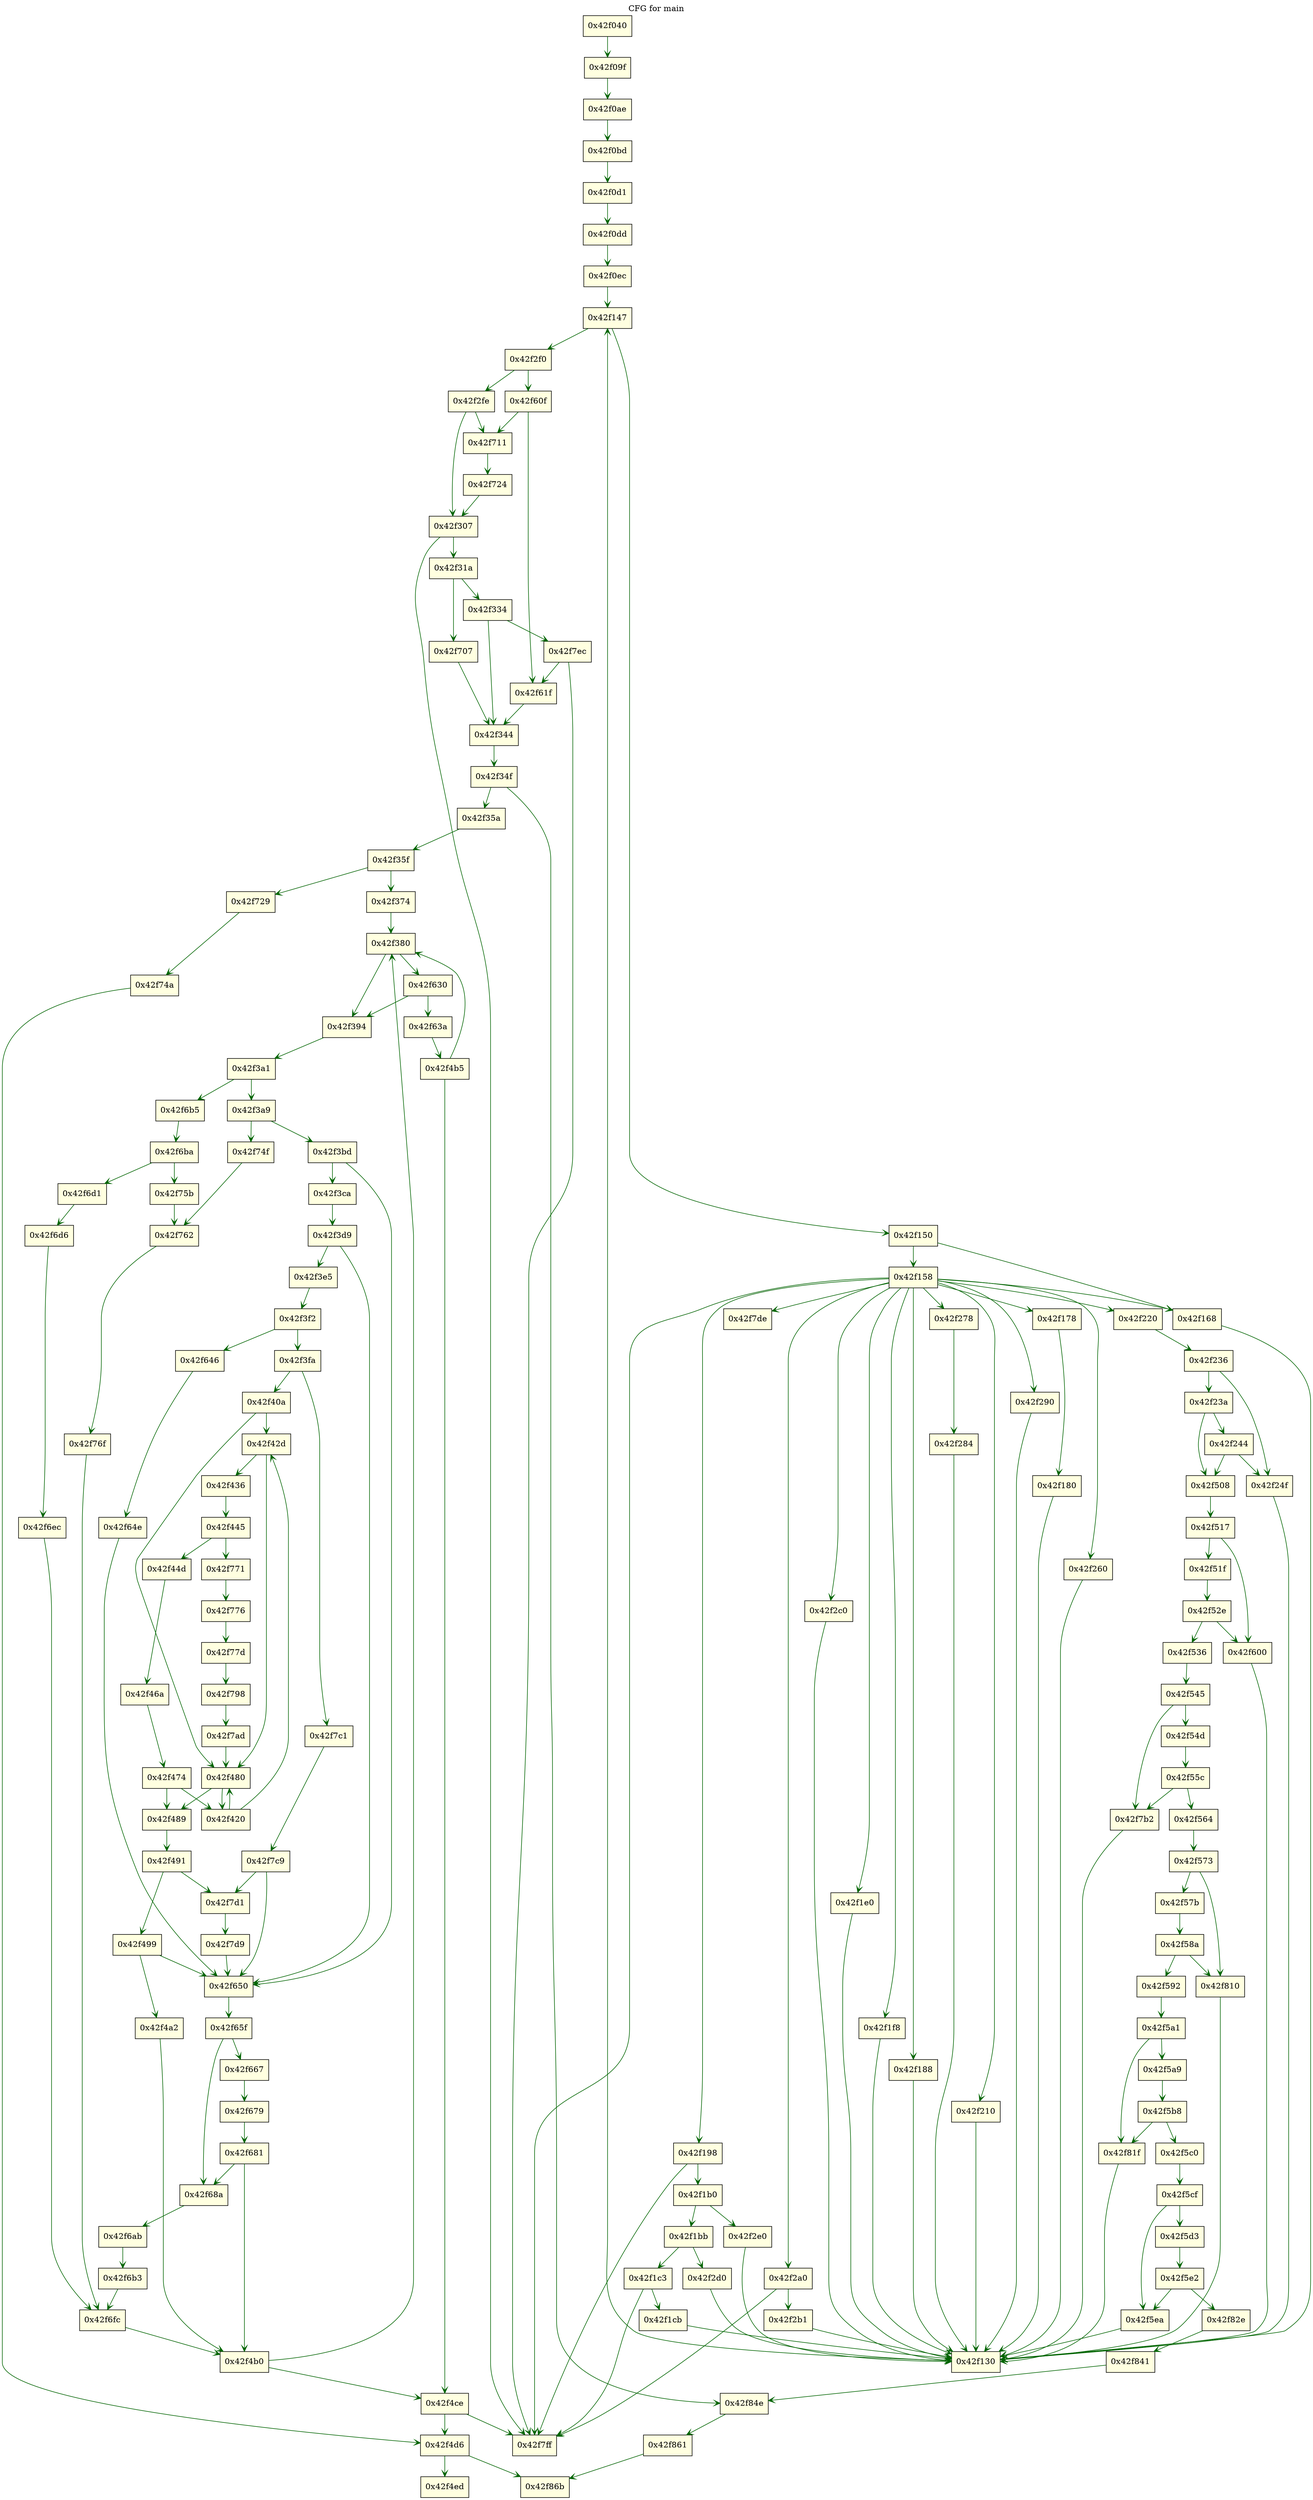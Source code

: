 digraph MainCFG {
    rankdir=TB;
    node [shape=box, style=filled, fillcolor=lightyellow];
    edge [color=darkgreen, arrowhead=vee];
    
    label="CFG for main";
    labelloc=t;
    
    "0x42f040" [label="0x42f040"];
    "0x42f09f" [label="0x42f09f"];
    "0x42f0ae" [label="0x42f0ae"];
    "0x42f0bd" [label="0x42f0bd"];
    "0x42f0d1" [label="0x42f0d1"];
    "0x42f0dd" [label="0x42f0dd"];
    "0x42f0ec" [label="0x42f0ec"];
    "0x42f147" [label="0x42f147"];
    "0x42f2f0" [label="0x42f2f0"];
    "0x42f150" [label="0x42f150"];
    "0x42f2fe" [label="0x42f2fe"];
    "0x42f60f" [label="0x42f60f"];
    "0x42f158" [label="0x42f158"];
    "0x42f168" [label="0x42f168"];
    "0x42f307" [label="0x42f307"];
    "0x42f711" [label="0x42f711"];
    "0x42f61f" [label="0x42f61f"];
    "0x42f220" [label="0x42f220"];
    "0x42f260" [label="0x42f260"];
    "0x42f2c0" [label="0x42f2c0"];
    "0x42f2a0" [label="0x42f2a0"];
    "0x42f1e0" [label="0x42f1e0"];
    "0x42f198" [label="0x42f198"];
    "0x42f1f8" [label="0x42f1f8"];
    "0x42f188" [label="0x42f188"];
    "0x42f278" [label="0x42f278"];
    "0x42f210" [label="0x42f210"];
    "0x42f290" [label="0x42f290"];
    "0x42f178" [label="0x42f178"];
    "0x42f7de" [label="0x42f7de"];
    "0x42f7ff" [label="0x42f7ff"];
    "0x42f130" [label="0x42f130"];
    "0x42f31a" [label="0x42f31a"];
    "0x42f724" [label="0x42f724"];
    "0x42f344" [label="0x42f344"];
    "0x42f236" [label="0x42f236"];
    "0x42f2b1" [label="0x42f2b1"];
    "0x42f1b0" [label="0x42f1b0"];
    "0x42f284" [label="0x42f284"];
    "0x42f180" [label="0x42f180"];
    "0x42f334" [label="0x42f334"];
    "0x42f707" [label="0x42f707"];
    "0x42f34f" [label="0x42f34f"];
    "0x42f24f" [label="0x42f24f"];
    "0x42f23a" [label="0x42f23a"];
    "0x42f2e0" [label="0x42f2e0"];
    "0x42f1bb" [label="0x42f1bb"];
    "0x42f7ec" [label="0x42f7ec"];
    "0x42f35a" [label="0x42f35a"];
    "0x42f84e" [label="0x42f84e"];
    "0x42f244" [label="0x42f244"];
    "0x42f508" [label="0x42f508"];
    "0x42f2d0" [label="0x42f2d0"];
    "0x42f1c3" [label="0x42f1c3"];
    "0x42f35f" [label="0x42f35f"];
    "0x42f861" [label="0x42f861"];
    "0x42f517" [label="0x42f517"];
    "0x42f1cb" [label="0x42f1cb"];
    "0x42f729" [label="0x42f729"];
    "0x42f374" [label="0x42f374"];
    "0x42f86b" [label="0x42f86b"];
    "0x42f600" [label="0x42f600"];
    "0x42f51f" [label="0x42f51f"];
    "0x42f74a" [label="0x42f74a"];
    "0x42f380" [label="0x42f380"];
    "0x42f52e" [label="0x42f52e"];
    "0x42f4d6" [label="0x42f4d6"];
    "0x42f630" [label="0x42f630"];
    "0x42f394" [label="0x42f394"];
    "0x42f536" [label="0x42f536"];
    "0x42f4ed" [label="0x42f4ed"];
    "0x42f63a" [label="0x42f63a"];
    "0x42f3a1" [label="0x42f3a1"];
    "0x42f545" [label="0x42f545"];
    "0x42f4b5" [label="0x42f4b5"];
    "0x42f6b5" [label="0x42f6b5"];
    "0x42f3a9" [label="0x42f3a9"];
    "0x42f7b2" [label="0x42f7b2"];
    "0x42f54d" [label="0x42f54d"];
    "0x42f4ce" [label="0x42f4ce"];
    "0x42f6ba" [label="0x42f6ba"];
    "0x42f74f" [label="0x42f74f"];
    "0x42f3bd" [label="0x42f3bd"];
    "0x42f55c" [label="0x42f55c"];
    "0x42f75b" [label="0x42f75b"];
    "0x42f6d1" [label="0x42f6d1"];
    "0x42f762" [label="0x42f762"];
    "0x42f650" [label="0x42f650"];
    "0x42f3ca" [label="0x42f3ca"];
    "0x42f564" [label="0x42f564"];
    "0x42f6d6" [label="0x42f6d6"];
    "0x42f76f" [label="0x42f76f"];
    "0x42f65f" [label="0x42f65f"];
    "0x42f3d9" [label="0x42f3d9"];
    "0x42f573" [label="0x42f573"];
    "0x42f6ec" [label="0x42f6ec"];
    "0x42f6fc" [label="0x42f6fc"];
    "0x42f68a" [label="0x42f68a"];
    "0x42f667" [label="0x42f667"];
    "0x42f3e5" [label="0x42f3e5"];
    "0x42f810" [label="0x42f810"];
    "0x42f57b" [label="0x42f57b"];
    "0x42f4b0" [label="0x42f4b0"];
    "0x42f6ab" [label="0x42f6ab"];
    "0x42f679" [label="0x42f679"];
    "0x42f3f2" [label="0x42f3f2"];
    "0x42f58a" [label="0x42f58a"];
    "0x42f6b3" [label="0x42f6b3"];
    "0x42f681" [label="0x42f681"];
    "0x42f646" [label="0x42f646"];
    "0x42f3fa" [label="0x42f3fa"];
    "0x42f592" [label="0x42f592"];
    "0x42f64e" [label="0x42f64e"];
    "0x42f7c1" [label="0x42f7c1"];
    "0x42f40a" [label="0x42f40a"];
    "0x42f5a1" [label="0x42f5a1"];
    "0x42f7c9" [label="0x42f7c9"];
    "0x42f42d" [label="0x42f42d"];
    "0x42f480" [label="0x42f480"];
    "0x42f81f" [label="0x42f81f"];
    "0x42f5a9" [label="0x42f5a9"];
    "0x42f7d1" [label="0x42f7d1"];
    "0x42f436" [label="0x42f436"];
    "0x42f489" [label="0x42f489"];
    "0x42f420" [label="0x42f420"];
    "0x42f5b8" [label="0x42f5b8"];
    "0x42f7d9" [label="0x42f7d9"];
    "0x42f445" [label="0x42f445"];
    "0x42f491" [label="0x42f491"];
    "0x42f5c0" [label="0x42f5c0"];
    "0x42f771" [label="0x42f771"];
    "0x42f44d" [label="0x42f44d"];
    "0x42f499" [label="0x42f499"];
    "0x42f5cf" [label="0x42f5cf"];
    "0x42f776" [label="0x42f776"];
    "0x42f46a" [label="0x42f46a"];
    "0x42f4a2" [label="0x42f4a2"];
    "0x42f5ea" [label="0x42f5ea"];
    "0x42f5d3" [label="0x42f5d3"];
    "0x42f77d" [label="0x42f77d"];
    "0x42f474" [label="0x42f474"];
    "0x42f5e2" [label="0x42f5e2"];
    "0x42f798" [label="0x42f798"];
    "0x42f82e" [label="0x42f82e"];
    "0x42f7ad" [label="0x42f7ad"];
    "0x42f841" [label="0x42f841"];
    
    "0x42f040" -> "0x42f09f";
    "0x42f09f" -> "0x42f0ae";
    "0x42f0ae" -> "0x42f0bd";
    "0x42f0bd" -> "0x42f0d1";
    "0x42f0d1" -> "0x42f0dd";
    "0x42f0dd" -> "0x42f0ec";
    "0x42f0ec" -> "0x42f147";
    "0x42f147" -> "0x42f2f0";
    "0x42f147" -> "0x42f150";
    "0x42f2f0" -> "0x42f2fe";
    "0x42f2f0" -> "0x42f60f";
    "0x42f150" -> "0x42f158";
    "0x42f150" -> "0x42f168";
    "0x42f2fe" -> "0x42f307";
    "0x42f2fe" -> "0x42f711";
    "0x42f60f" -> "0x42f61f";
    "0x42f60f" -> "0x42f711";
    "0x42f158" -> "0x42f220";
    "0x42f158" -> "0x42f260";
    "0x42f158" -> "0x42f2c0";
    "0x42f158" -> "0x42f2a0";
    "0x42f158" -> "0x42f1e0";
    "0x42f158" -> "0x42f198";
    "0x42f158" -> "0x42f168";
    "0x42f158" -> "0x42f1f8";
    "0x42f158" -> "0x42f188";
    "0x42f158" -> "0x42f278";
    "0x42f158" -> "0x42f210";
    "0x42f158" -> "0x42f290";
    "0x42f158" -> "0x42f178";
    "0x42f158" -> "0x42f7de";
    "0x42f158" -> "0x42f7ff";
    "0x42f168" -> "0x42f130";
    "0x42f307" -> "0x42f31a";
    "0x42f307" -> "0x42f7ff";
    "0x42f711" -> "0x42f724";
    "0x42f61f" -> "0x42f344";
    "0x42f220" -> "0x42f236";
    "0x42f260" -> "0x42f130";
    "0x42f2c0" -> "0x42f130";
    "0x42f2a0" -> "0x42f2b1";
    "0x42f2a0" -> "0x42f7ff";
    "0x42f1e0" -> "0x42f130";
    "0x42f198" -> "0x42f1b0";
    "0x42f198" -> "0x42f7ff";
    "0x42f1f8" -> "0x42f130";
    "0x42f188" -> "0x42f130";
    "0x42f278" -> "0x42f284";
    "0x42f210" -> "0x42f130";
    "0x42f290" -> "0x42f130";
    "0x42f178" -> "0x42f180";
    "0x42f130" -> "0x42f147";
    "0x42f31a" -> "0x42f334";
    "0x42f31a" -> "0x42f707";
    "0x42f724" -> "0x42f307";
    "0x42f344" -> "0x42f34f";
    "0x42f236" -> "0x42f24f";
    "0x42f236" -> "0x42f23a";
    "0x42f2b1" -> "0x42f130";
    "0x42f1b0" -> "0x42f2e0";
    "0x42f1b0" -> "0x42f1bb";
    "0x42f284" -> "0x42f130";
    "0x42f180" -> "0x42f130";
    "0x42f334" -> "0x42f7ec";
    "0x42f334" -> "0x42f344";
    "0x42f707" -> "0x42f344";
    "0x42f34f" -> "0x42f35a";
    "0x42f34f" -> "0x42f84e";
    "0x42f24f" -> "0x42f130";
    "0x42f23a" -> "0x42f244";
    "0x42f23a" -> "0x42f508";
    "0x42f2e0" -> "0x42f130";
    "0x42f1bb" -> "0x42f2d0";
    "0x42f1bb" -> "0x42f1c3";
    "0x42f7ec" -> "0x42f7ff";
    "0x42f7ec" -> "0x42f61f";
    "0x42f35a" -> "0x42f35f";
    "0x42f84e" -> "0x42f861";
    "0x42f244" -> "0x42f24f";
    "0x42f244" -> "0x42f508";
    "0x42f508" -> "0x42f517";
    "0x42f2d0" -> "0x42f130";
    "0x42f1c3" -> "0x42f1cb";
    "0x42f1c3" -> "0x42f7ff";
    "0x42f35f" -> "0x42f729";
    "0x42f35f" -> "0x42f374";
    "0x42f861" -> "0x42f86b";
    "0x42f517" -> "0x42f600";
    "0x42f517" -> "0x42f51f";
    "0x42f1cb" -> "0x42f130";
    "0x42f729" -> "0x42f74a";
    "0x42f374" -> "0x42f380";
    "0x42f600" -> "0x42f130";
    "0x42f51f" -> "0x42f52e";
    "0x42f74a" -> "0x42f4d6";
    "0x42f380" -> "0x42f630";
    "0x42f380" -> "0x42f394";
    "0x42f52e" -> "0x42f600";
    "0x42f52e" -> "0x42f536";
    "0x42f4d6" -> "0x42f4ed";
    "0x42f4d6" -> "0x42f86b";
    "0x42f630" -> "0x42f63a";
    "0x42f630" -> "0x42f394";
    "0x42f394" -> "0x42f3a1";
    "0x42f536" -> "0x42f545";
    "0x42f63a" -> "0x42f4b5";
    "0x42f3a1" -> "0x42f6b5";
    "0x42f3a1" -> "0x42f3a9";
    "0x42f545" -> "0x42f7b2";
    "0x42f545" -> "0x42f54d";
    "0x42f4b5" -> "0x42f380";
    "0x42f4b5" -> "0x42f4ce";
    "0x42f6b5" -> "0x42f6ba";
    "0x42f3a9" -> "0x42f74f";
    "0x42f3a9" -> "0x42f3bd";
    "0x42f7b2" -> "0x42f130";
    "0x42f54d" -> "0x42f55c";
    "0x42f4ce" -> "0x42f7ff";
    "0x42f4ce" -> "0x42f4d6";
    "0x42f6ba" -> "0x42f75b";
    "0x42f6ba" -> "0x42f6d1";
    "0x42f74f" -> "0x42f762";
    "0x42f3bd" -> "0x42f650";
    "0x42f3bd" -> "0x42f3ca";
    "0x42f55c" -> "0x42f7b2";
    "0x42f55c" -> "0x42f564";
    "0x42f75b" -> "0x42f762";
    "0x42f6d1" -> "0x42f6d6";
    "0x42f762" -> "0x42f76f";
    "0x42f650" -> "0x42f65f";
    "0x42f3ca" -> "0x42f3d9";
    "0x42f564" -> "0x42f573";
    "0x42f6d6" -> "0x42f6ec";
    "0x42f76f" -> "0x42f6fc";
    "0x42f65f" -> "0x42f68a";
    "0x42f65f" -> "0x42f667";
    "0x42f3d9" -> "0x42f650";
    "0x42f3d9" -> "0x42f3e5";
    "0x42f573" -> "0x42f810";
    "0x42f573" -> "0x42f57b";
    "0x42f6ec" -> "0x42f6fc";
    "0x42f6fc" -> "0x42f4b0";
    "0x42f68a" -> "0x42f6ab";
    "0x42f667" -> "0x42f679";
    "0x42f3e5" -> "0x42f3f2";
    "0x42f810" -> "0x42f130";
    "0x42f57b" -> "0x42f58a";
    "0x42f4b0" -> "0x42f380";
    "0x42f4b0" -> "0x42f4ce";
    "0x42f6ab" -> "0x42f6b3";
    "0x42f679" -> "0x42f681";
    "0x42f3f2" -> "0x42f646";
    "0x42f3f2" -> "0x42f3fa";
    "0x42f58a" -> "0x42f810";
    "0x42f58a" -> "0x42f592";
    "0x42f6b3" -> "0x42f6fc";
    "0x42f681" -> "0x42f68a";
    "0x42f681" -> "0x42f4b0";
    "0x42f646" -> "0x42f64e";
    "0x42f3fa" -> "0x42f7c1";
    "0x42f3fa" -> "0x42f40a";
    "0x42f592" -> "0x42f5a1";
    "0x42f64e" -> "0x42f650";
    "0x42f7c1" -> "0x42f7c9";
    "0x42f40a" -> "0x42f42d";
    "0x42f40a" -> "0x42f480";
    "0x42f5a1" -> "0x42f81f";
    "0x42f5a1" -> "0x42f5a9";
    "0x42f7c9" -> "0x42f7d1";
    "0x42f7c9" -> "0x42f650";
    "0x42f42d" -> "0x42f480";
    "0x42f42d" -> "0x42f436";
    "0x42f480" -> "0x42f489";
    "0x42f480" -> "0x42f420";
    "0x42f81f" -> "0x42f130";
    "0x42f5a9" -> "0x42f5b8";
    "0x42f7d1" -> "0x42f7d9";
    "0x42f436" -> "0x42f445";
    "0x42f489" -> "0x42f491";
    "0x42f420" -> "0x42f42d";
    "0x42f420" -> "0x42f480";
    "0x42f5b8" -> "0x42f81f";
    "0x42f5b8" -> "0x42f5c0";
    "0x42f7d9" -> "0x42f650";
    "0x42f445" -> "0x42f771";
    "0x42f445" -> "0x42f44d";
    "0x42f491" -> "0x42f7d1";
    "0x42f491" -> "0x42f499";
    "0x42f5c0" -> "0x42f5cf";
    "0x42f771" -> "0x42f776";
    "0x42f44d" -> "0x42f46a";
    "0x42f499" -> "0x42f650";
    "0x42f499" -> "0x42f4a2";
    "0x42f5cf" -> "0x42f5ea";
    "0x42f5cf" -> "0x42f5d3";
    "0x42f776" -> "0x42f77d";
    "0x42f46a" -> "0x42f474";
    "0x42f4a2" -> "0x42f4b0";
    "0x42f5ea" -> "0x42f130";
    "0x42f5d3" -> "0x42f5e2";
    "0x42f77d" -> "0x42f798";
    "0x42f474" -> "0x42f489";
    "0x42f474" -> "0x42f420";
    "0x42f5e2" -> "0x42f5ea";
    "0x42f5e2" -> "0x42f82e";
    "0x42f798" -> "0x42f7ad";
    "0x42f82e" -> "0x42f841";
    "0x42f7ad" -> "0x42f480";
    "0x42f841" -> "0x42f84e";
}
